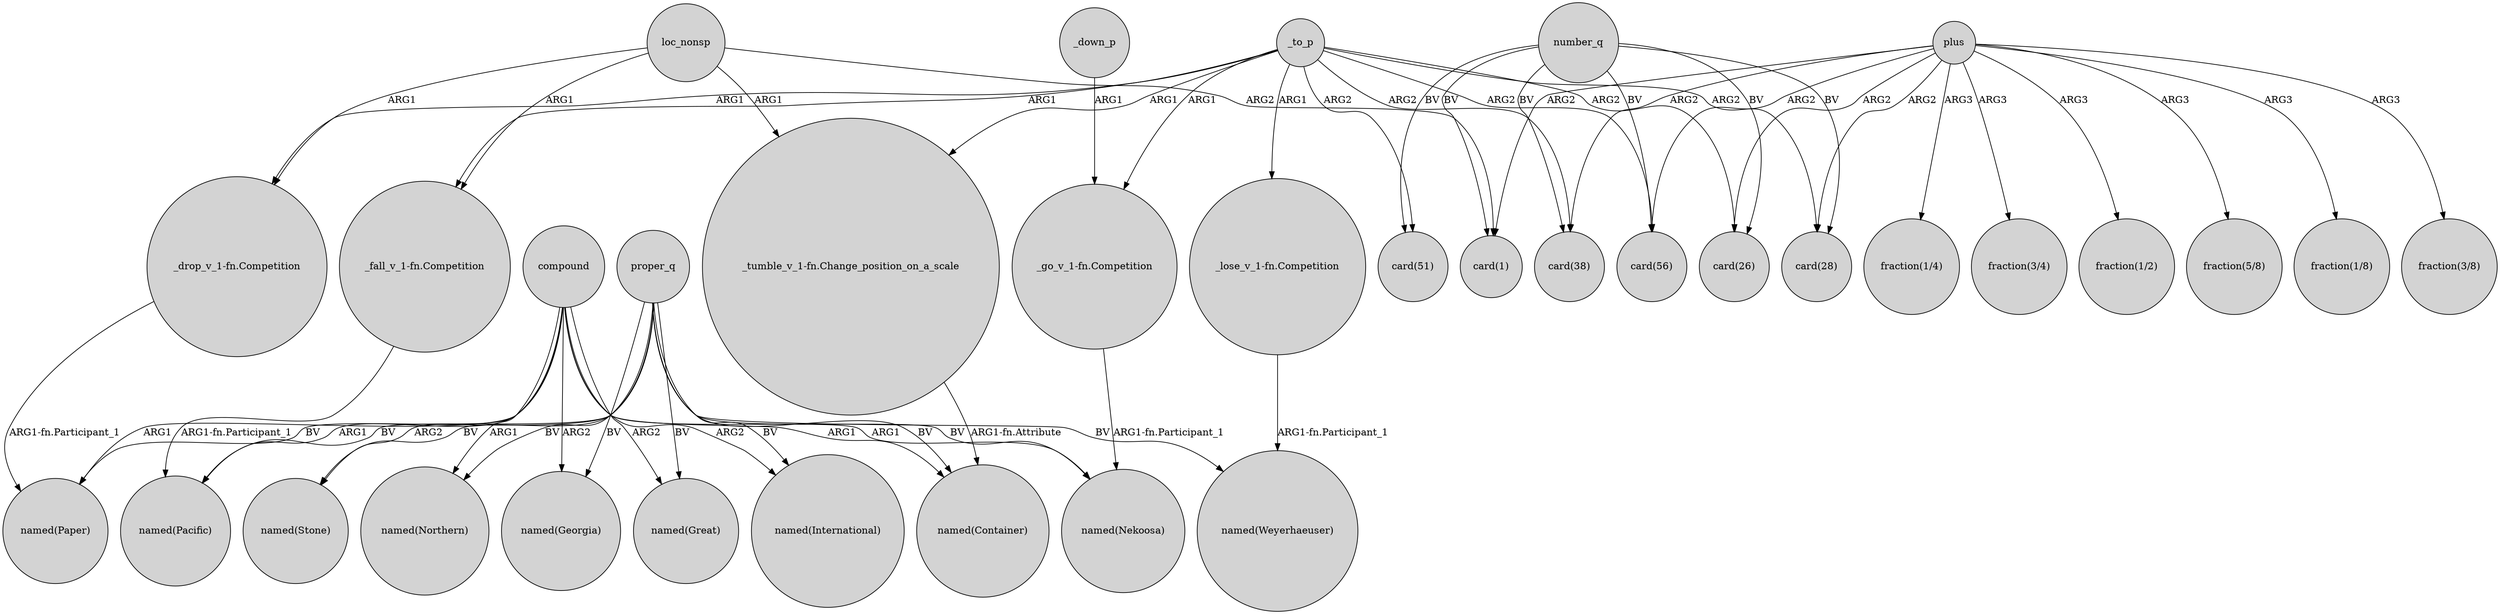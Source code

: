 digraph {
	node [shape=circle style=filled]
	plus -> "card(38)" [label=ARG2]
	"_drop_v_1-fn.Competition" -> "named(Paper)" [label="ARG1-fn.Participant_1"]
	_to_p -> "card(28)" [label=ARG2]
	compound -> "named(Paper)" [label=ARG1]
	"_fall_v_1-fn.Competition" -> "named(Pacific)" [label="ARG1-fn.Participant_1"]
	"_lose_v_1-fn.Competition" -> "named(Weyerhaeuser)" [label="ARG1-fn.Participant_1"]
	_to_p -> "_drop_v_1-fn.Competition" [label=ARG1]
	compound -> "named(Great)" [label=ARG2]
	proper_q -> "named(Stone)" [label=BV]
	_to_p -> "_fall_v_1-fn.Competition" [label=ARG1]
	plus -> "fraction(1/2)" [label=ARG3]
	number_q -> "card(1)" [label=BV]
	number_q -> "card(56)" [label=BV]
	_to_p -> "card(56)" [label=ARG2]
	"_go_v_1-fn.Competition" -> "named(Nekoosa)" [label="ARG1-fn.Participant_1"]
	proper_q -> "named(Paper)" [label=BV]
	proper_q -> "named(Weyerhaeuser)" [label=BV]
	plus -> "fraction(5/8)" [label=ARG3]
	_to_p -> "_lose_v_1-fn.Competition" [label=ARG1]
	plus -> "card(28)" [label=ARG2]
	loc_nonsp -> "_fall_v_1-fn.Competition" [label=ARG1]
	plus -> "fraction(1/8)" [label=ARG3]
	number_q -> "card(28)" [label=BV]
	loc_nonsp -> "_drop_v_1-fn.Competition" [label=ARG1]
	proper_q -> "named(Georgia)" [label=BV]
	_down_p -> "_go_v_1-fn.Competition" [label=ARG1]
	compound -> "named(Stone)" [label=ARG2]
	loc_nonsp -> "card(1)" [label=ARG2]
	plus -> "card(1)" [label=ARG2]
	plus -> "card(26)" [label=ARG2]
	compound -> "named(Pacific)" [label=ARG1]
	loc_nonsp -> "_tumble_v_1-fn.Change_position_on_a_scale" [label=ARG1]
	_to_p -> "card(51)" [label=ARG2]
	compound -> "named(Container)" [label=ARG1]
	proper_q -> "named(Northern)" [label=BV]
	plus -> "card(56)" [label=ARG2]
	proper_q -> "named(Great)" [label=BV]
	proper_q -> "named(International)" [label=BV]
	number_q -> "card(38)" [label=BV]
	plus -> "fraction(3/8)" [label=ARG3]
	_to_p -> "_tumble_v_1-fn.Change_position_on_a_scale" [label=ARG1]
	compound -> "named(Northern)" [label=ARG1]
	proper_q -> "named(Container)" [label=BV]
	_to_p -> "_go_v_1-fn.Competition" [label=ARG1]
	proper_q -> "named(Pacific)" [label=BV]
	number_q -> "card(51)" [label=BV]
	_to_p -> "card(26)" [label=ARG2]
	number_q -> "card(26)" [label=BV]
	plus -> "fraction(1/4)" [label=ARG3]
	plus -> "fraction(3/4)" [label=ARG3]
	_to_p -> "card(38)" [label=ARG2]
	compound -> "named(Georgia)" [label=ARG2]
	proper_q -> "named(Nekoosa)" [label=BV]
	"_tumble_v_1-fn.Change_position_on_a_scale" -> "named(Container)" [label="ARG1-fn.Attribute"]
	compound -> "named(International)" [label=ARG2]
	compound -> "named(Nekoosa)" [label=ARG1]
}
